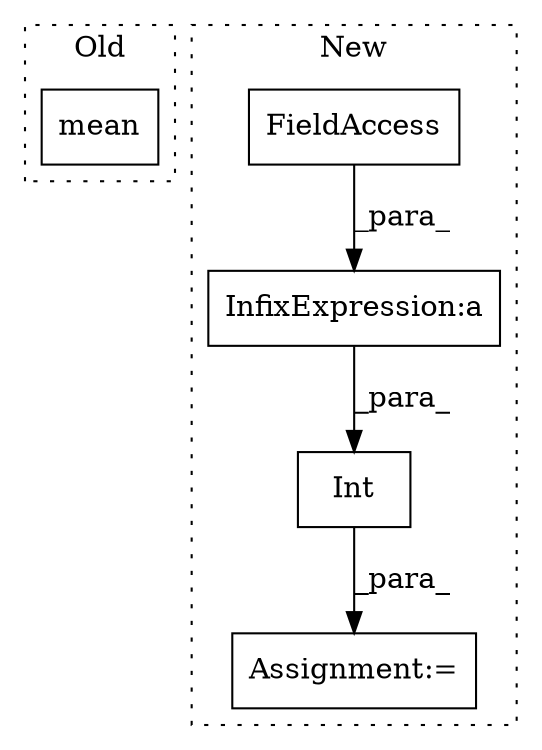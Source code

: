 digraph G {
subgraph cluster0 {
1 [label="mean" a="32" s="3747,3777" l="5,1" shape="box"];
label = "Old";
style="dotted";
}
subgraph cluster1 {
2 [label="Int" a="32" s="6189,6250" l="4,1" shape="box"];
3 [label="Assignment:=" a="7" s="6188" l="1" shape="box"];
4 [label="InfixExpression:a" a="27" s="6229" l="3" shape="box"];
5 [label="FieldAccess" a="22" s="6232" l="17" shape="box"];
label = "New";
style="dotted";
}
2 -> 3 [label="_para_"];
4 -> 2 [label="_para_"];
5 -> 4 [label="_para_"];
}